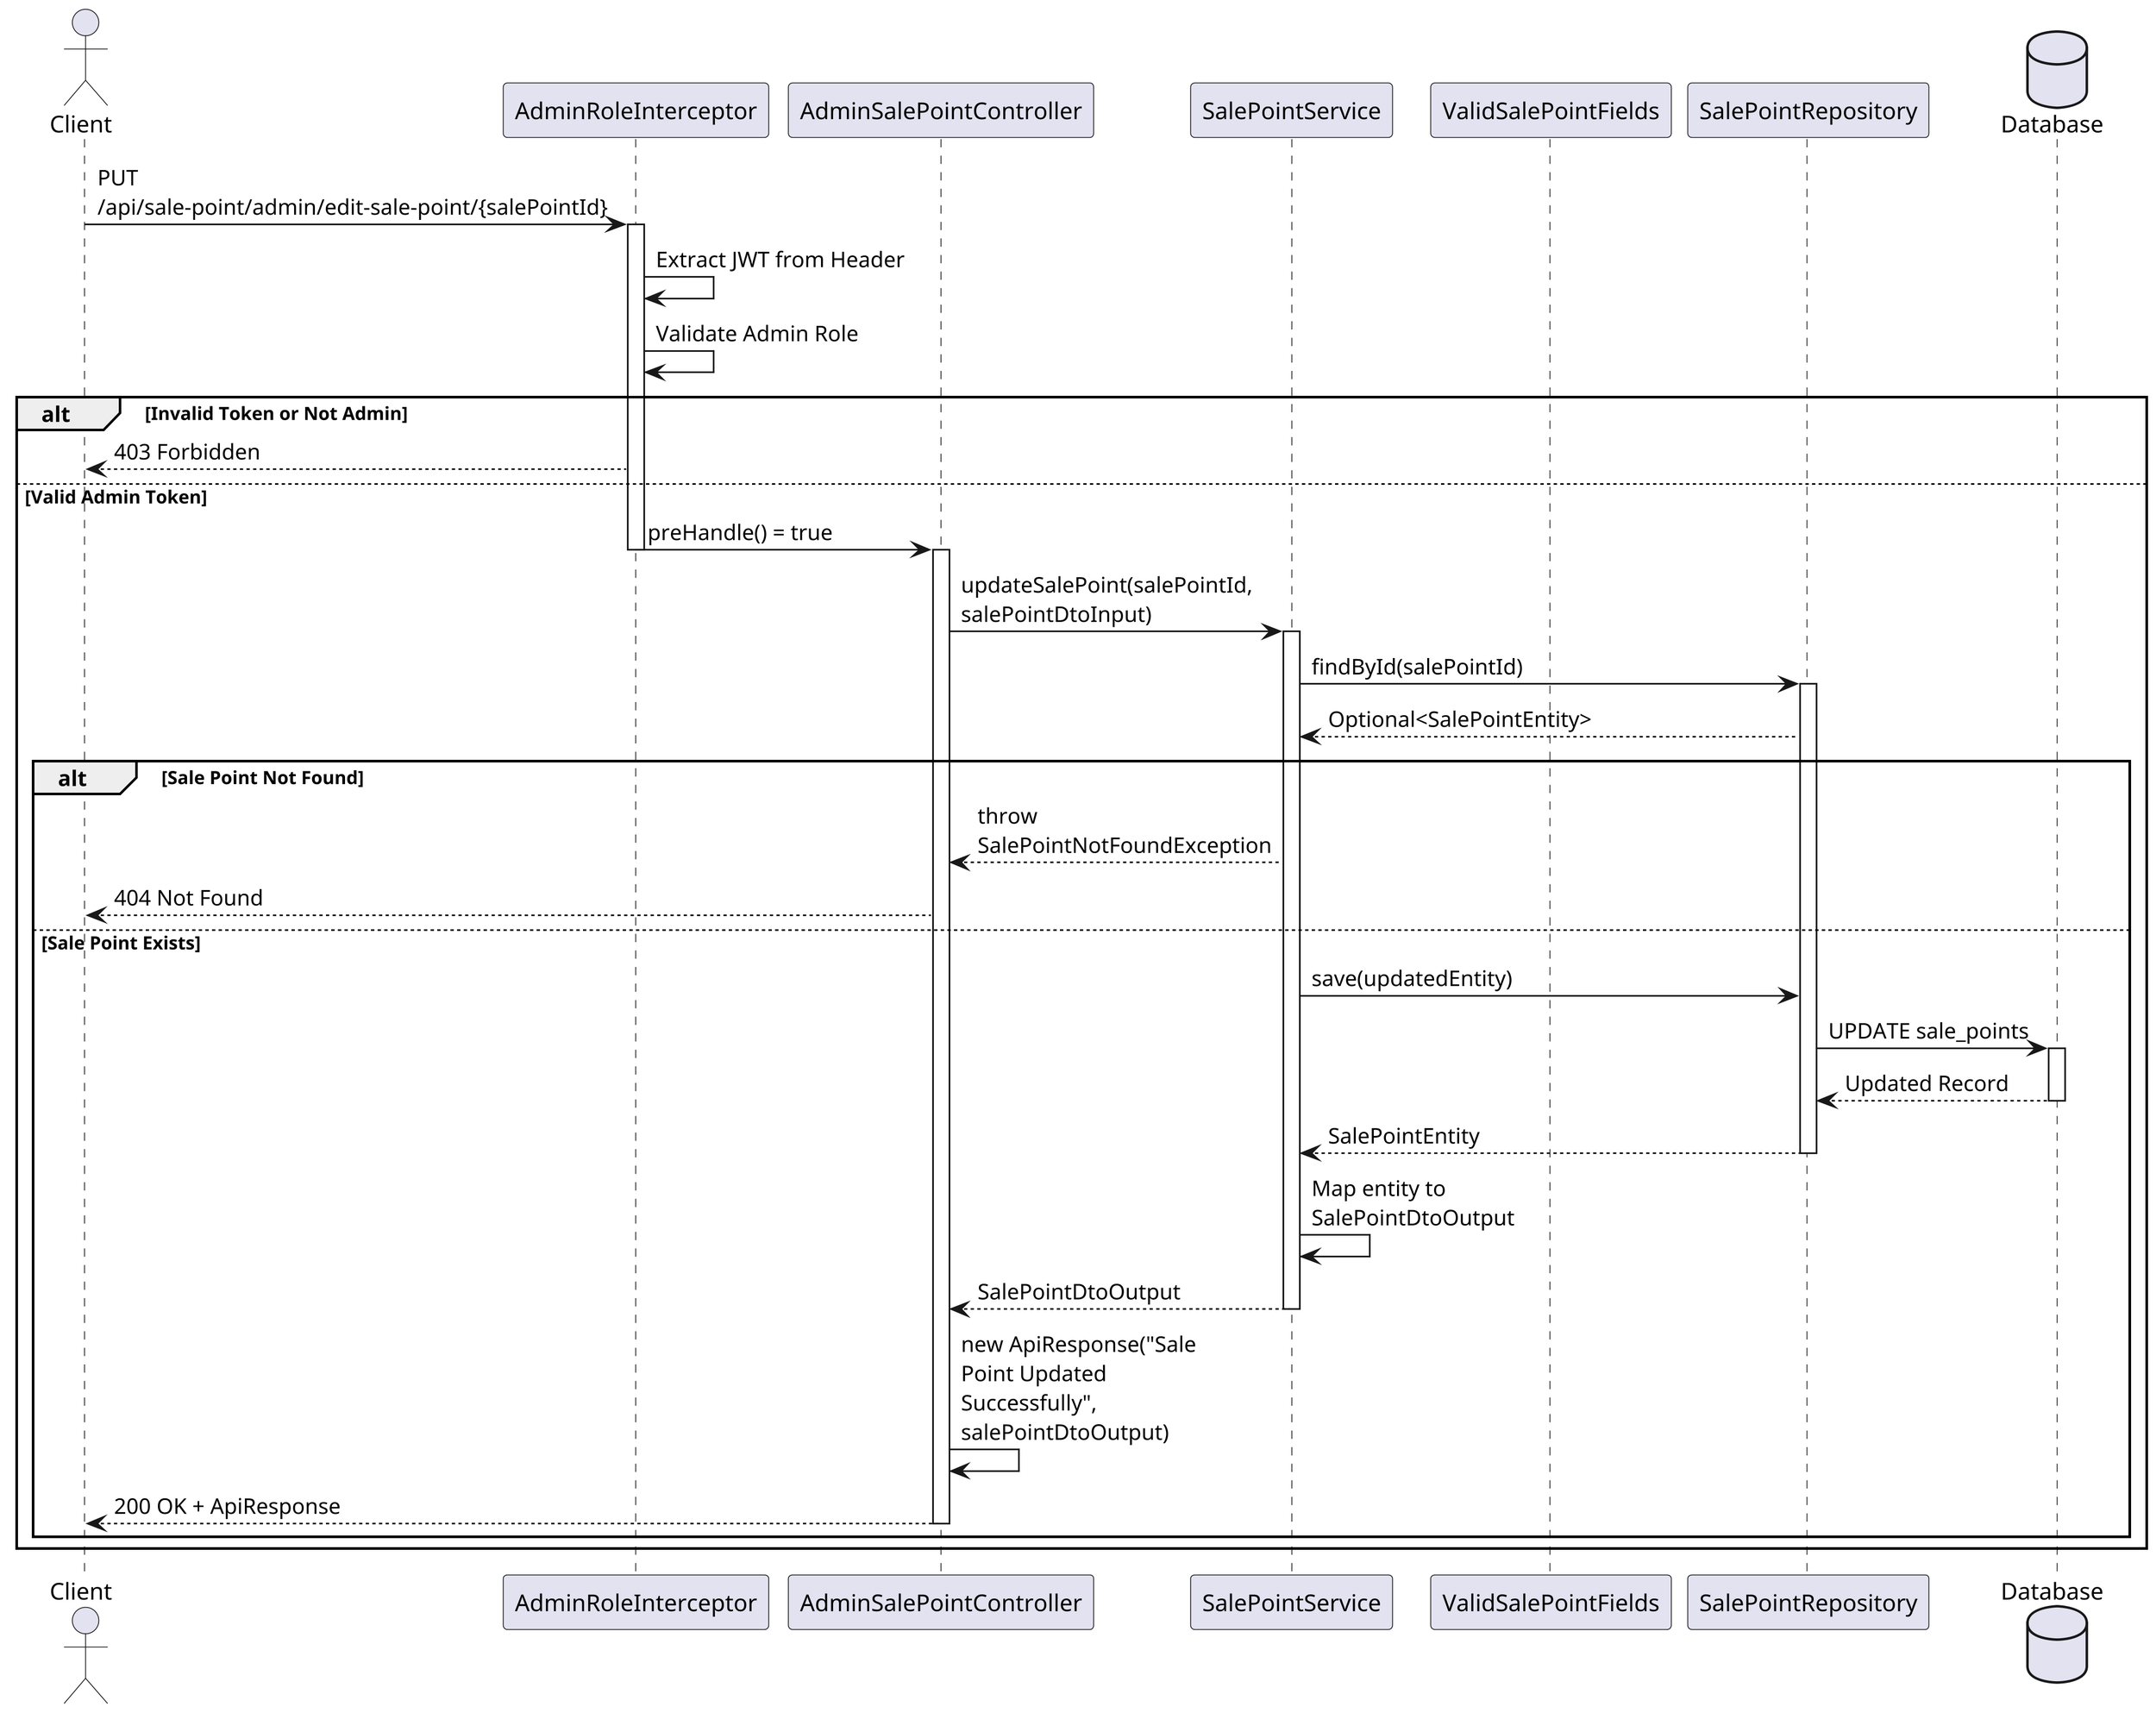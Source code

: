 @startuml
skinparam dpi 300
skinparam maxMessageSize 160

actor Client
participant "AdminRoleInterceptor" as Interceptor
participant "AdminSalePointController" as Controller
participant "SalePointService" as Service
participant "ValidSalePointFields" as Validator
participant "SalePointRepository" as Repository
database "Database" as DB

Client -> Interceptor: PUT /api/sale-point/admin/edit-sale-point/{salePointId}
activate Interceptor

Interceptor -> Interceptor: Extract JWT from Header
Interceptor -> Interceptor: Validate Admin Role

alt Invalid Token or Not Admin
    Interceptor --> Client: 403 Forbidden
else Valid Admin Token
    Interceptor -> Controller: preHandle() = true
    deactivate Interceptor

    activate Controller
    Controller -> Service: updateSalePoint(salePointId, salePointDtoInput)
    activate Service

    Service -> Repository: findById(salePointId)
    activate Repository
    Repository --> Service: Optional<SalePointEntity>

    alt Sale Point Not Found
        Service --> Controller: throw SalePointNotFoundException
        Controller --> Client: 404 Not Found
    else Sale Point Exists
        Service -> Repository: save(updatedEntity)
        Repository -> DB: UPDATE sale_points
        activate DB
        DB --> Repository: Updated Record
        deactivate DB
        Repository --> Service: SalePointEntity
        deactivate Repository

        Service -> Service: Map entity to SalePointDtoOutput
        Service --> Controller: SalePointDtoOutput
        deactivate Service

        Controller -> Controller: new ApiResponse("Sale Point Updated Successfully", salePointDtoOutput)
        Controller --> Client: 200 OK + ApiResponse
        deactivate Controller
    end
end

@enduml